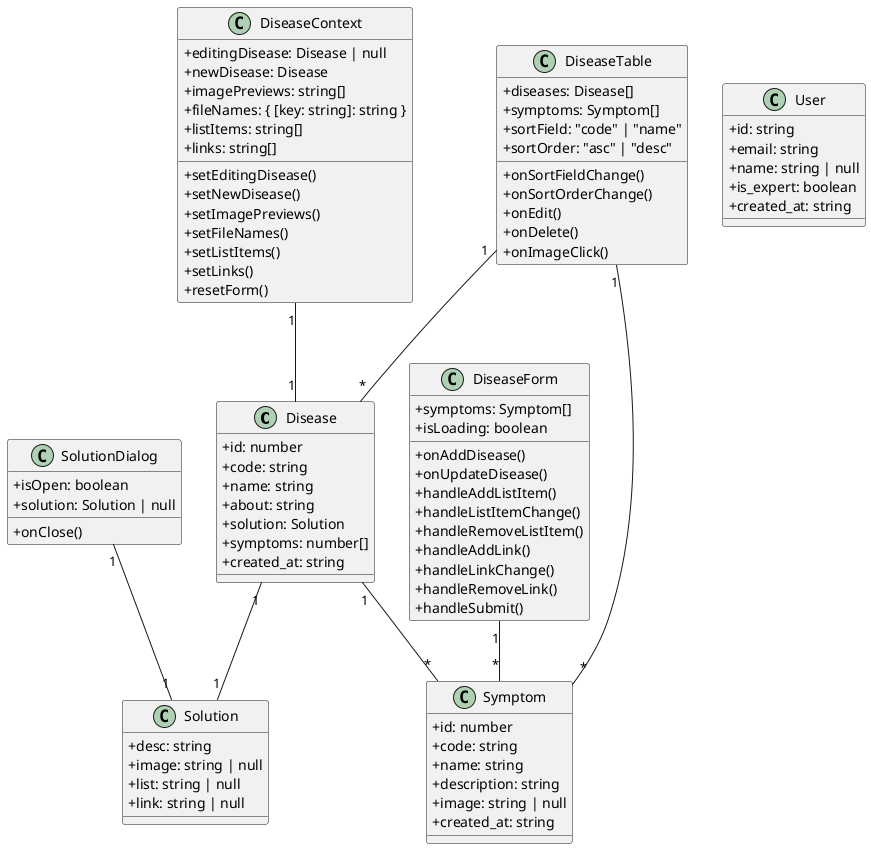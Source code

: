 @startuml
skinparam classAttributeIconSize 0

class Disease {
  +id: number
  +code: string
  +name: string
  +about: string
  +solution: Solution
  +symptoms: number[]
  +created_at: string
}

class Solution {
  +desc: string
  +image: string | null
  +list: string | null
  +link: string | null
}

class Symptom {
  +id: number
  +code: string
  +name: string
  +description: string
  +image: string | null
  +created_at: string
}

class User {
  +id: string
  +email: string
  +name: string | null
  +is_expert: boolean
  +created_at: string
}

class DiseaseContext {
  +editingDisease: Disease | null
  +newDisease: Disease
  +imagePreviews: string[]
  +fileNames: { [key: string]: string }
  +listItems: string[]
  +links: string[]
  +setEditingDisease()
  +setNewDisease()
  +setImagePreviews()
  +setFileNames()
  +setListItems()
  +setLinks()
  +resetForm()
}

class DiseaseForm {
  +symptoms: Symptom[]
  +isLoading: boolean
  +onAddDisease()
  +onUpdateDisease()
  +handleAddListItem()
  +handleListItemChange()
  +handleRemoveListItem()
  +handleAddLink()
  +handleLinkChange()
  +handleRemoveLink()
  +handleSubmit()
}

class DiseaseTable {
  +diseases: Disease[]
  +symptoms: Symptom[]
  +sortField: "code" | "name"
  +sortOrder: "asc" | "desc"
  +onSortFieldChange()
  +onSortOrderChange()
  +onEdit()
  +onDelete()
  +onImageClick()
}

class SolutionDialog {
  +isOpen: boolean
  +onClose()
  +solution: Solution | null
}

Disease "1" -- "1" Solution
Disease "1" -- "*" Symptom
DiseaseContext "1" -- "1" Disease
DiseaseForm "1" -- "*" Symptom
DiseaseTable "1" -- "*" Disease
DiseaseTable "1" -- "*" Symptom
SolutionDialog "1" -- "1" Solution

@enduml